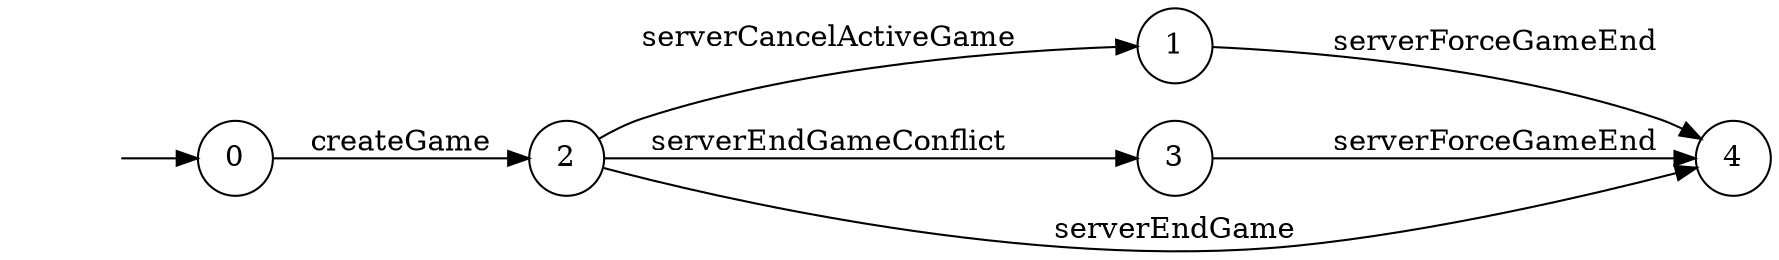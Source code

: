 digraph "./InvConPlus/Dapp-Automata-data/result//gamechannel-fix/0x3e07881993c7542a6da9025550b54331474b21dd/GameChannel/FSM-5" {
	graph [rankdir=LR]
	"" [label="" shape=plaintext]
	2 [label=2 shape=circle]
	1 [label=1 shape=circle]
	3 [label=3 shape=circle]
	0 [label=0 shape=circle]
	4 [label=4 shape=circle]
	"" -> 0 [label=""]
	0 -> 2 [label=createGame]
	2 -> 4 [label=serverEndGame]
	2 -> 1 [label=serverCancelActiveGame]
	2 -> 3 [label=serverEndGameConflict]
	3 -> 4 [label=serverForceGameEnd]
	1 -> 4 [label=serverForceGameEnd]
}
